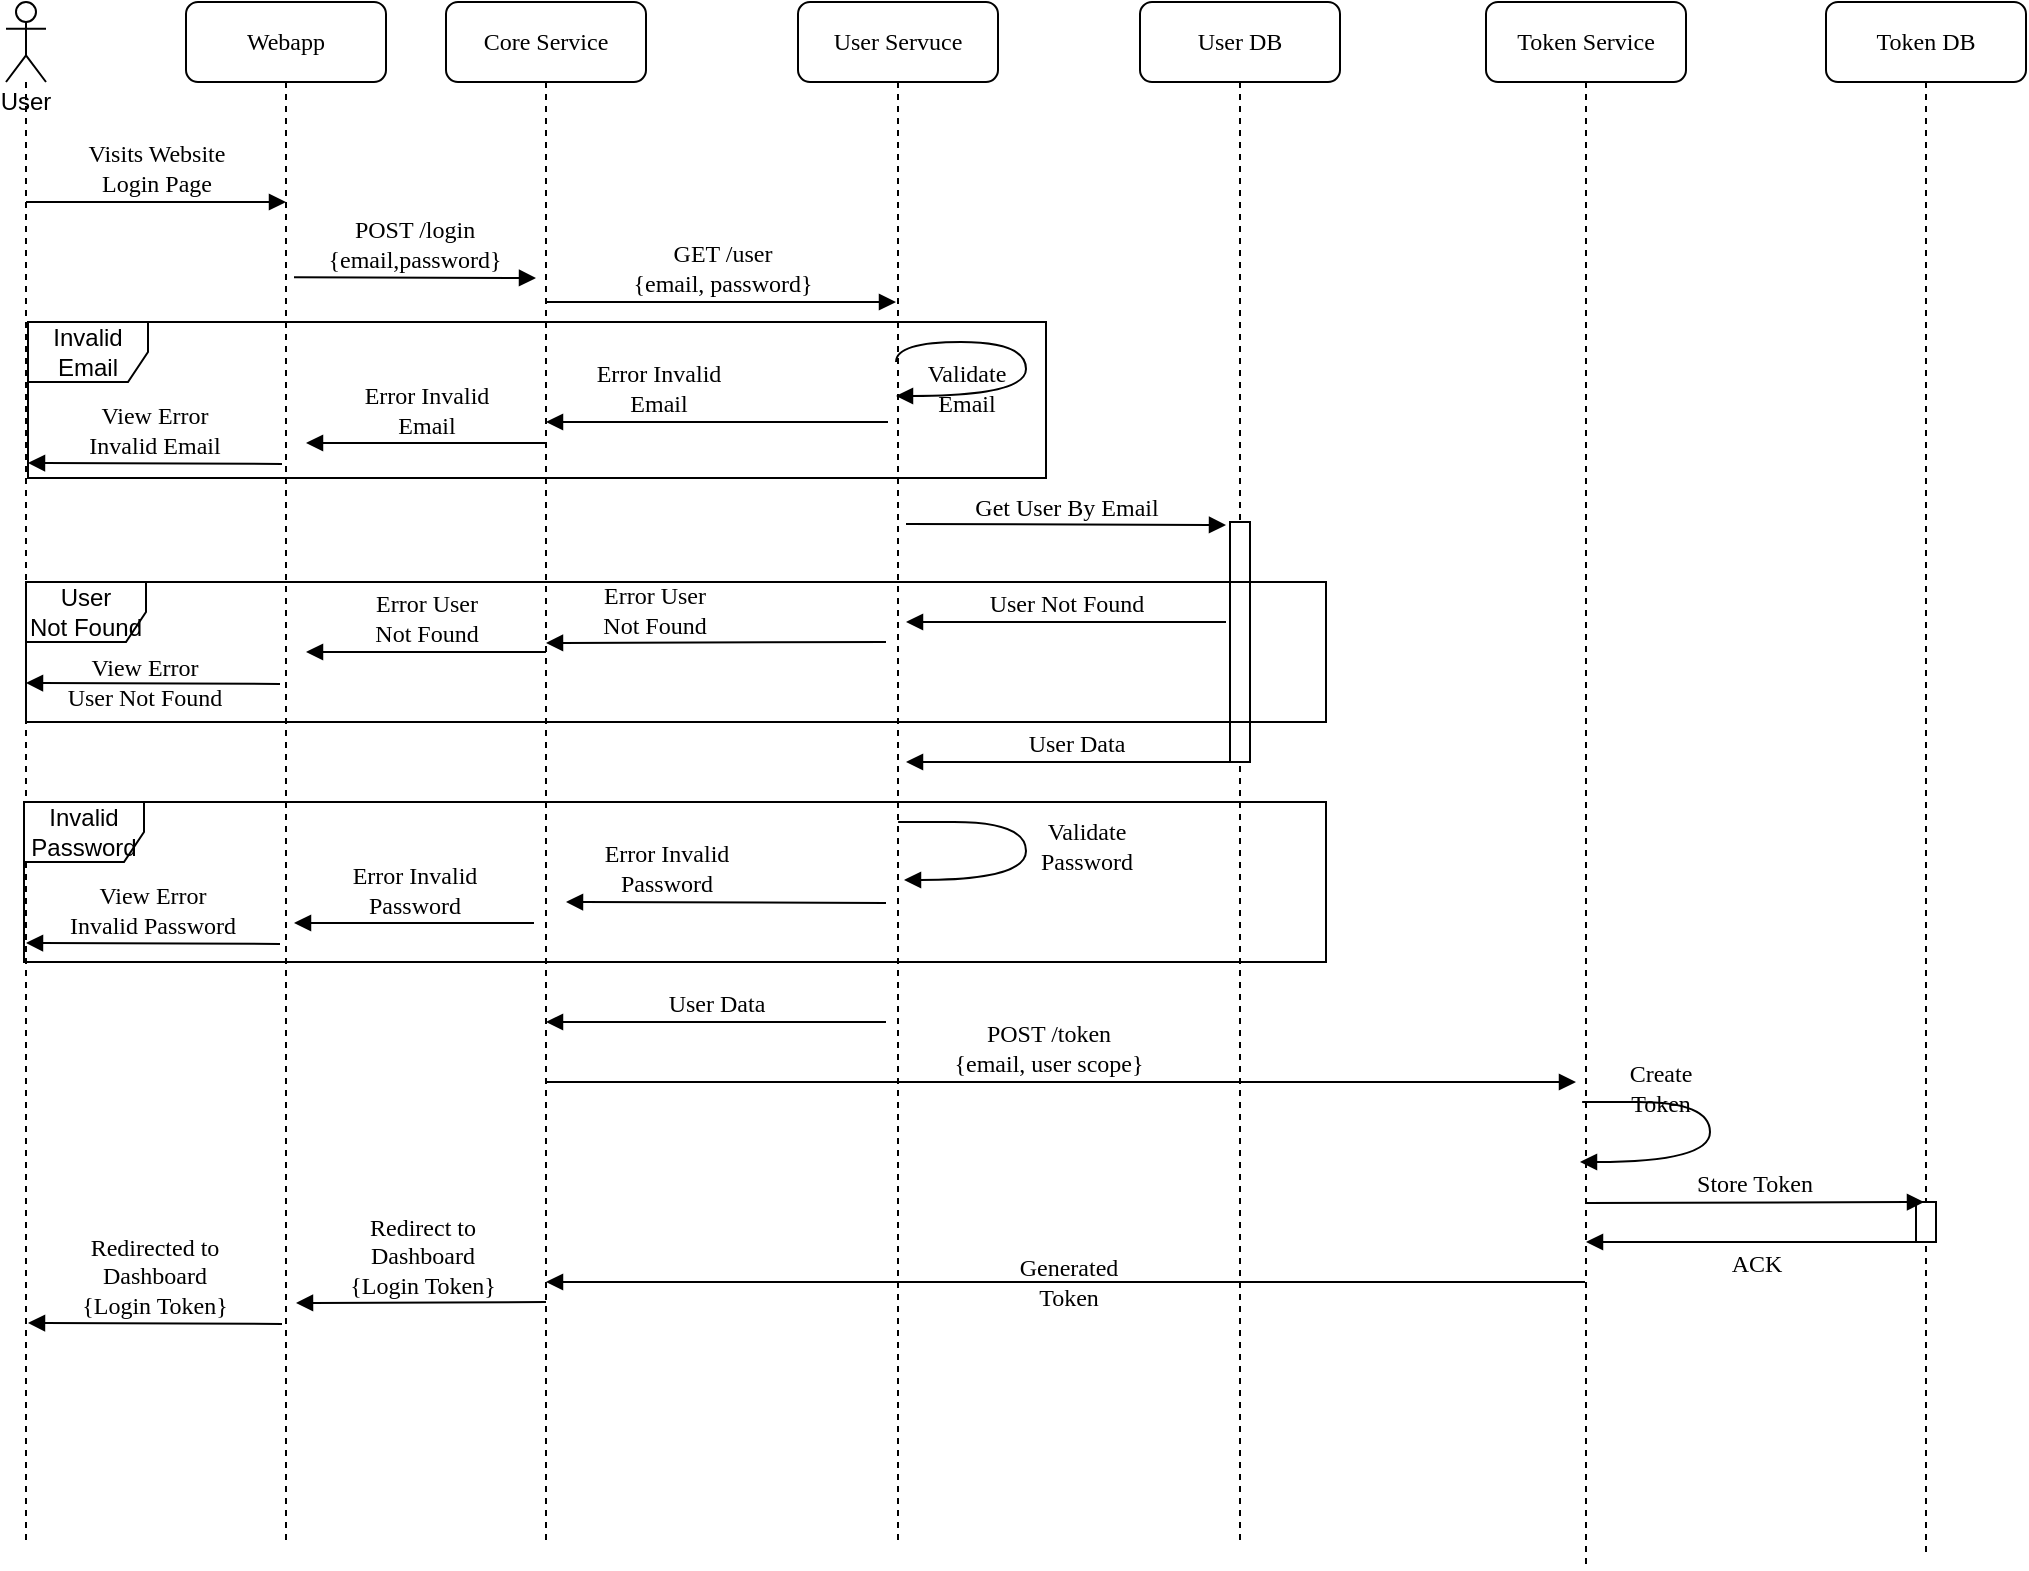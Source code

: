 <mxfile version="15.1.3" type="device"><diagram name="Page-1" id="13e1069c-82ec-6db2-03f1-153e76fe0fe0"><mxGraphModel dx="828" dy="504" grid="1" gridSize="10" guides="1" tooltips="1" connect="1" arrows="1" fold="1" page="1" pageScale="1" pageWidth="1100" pageHeight="850" background="none" math="0" shadow="0"><root><mxCell id="0"/><mxCell id="1" parent="0"/><mxCell id="_l4ycs-YZmb7Kuohm7oJ-2" value="User" style="shape=umlLifeline;participant=umlActor;perimeter=lifelinePerimeter;whiteSpace=wrap;html=1;container=1;collapsible=0;recursiveResize=0;verticalAlign=top;spacingTop=36;outlineConnect=0;" parent="1" vertex="1"><mxGeometry x="40" y="90" width="20" height="770" as="geometry"/></mxCell><mxCell id="_l4ycs-YZmb7Kuohm7oJ-3" value="Webapp" style="shape=umlLifeline;perimeter=lifelinePerimeter;whiteSpace=wrap;html=1;container=1;collapsible=0;recursiveResize=0;outlineConnect=0;rounded=1;shadow=0;comic=0;labelBackgroundColor=none;strokeWidth=1;fontFamily=Verdana;fontSize=12;align=center;" parent="1" vertex="1"><mxGeometry x="130" y="90" width="100" height="770" as="geometry"/></mxCell><mxCell id="_l4ycs-YZmb7Kuohm7oJ-5" value="Visits Website&lt;br&gt;Login Page" style="html=1;verticalAlign=bottom;endArrow=block;entryX=0;entryY=0;labelBackgroundColor=none;fontFamily=Verdana;fontSize=12;edgeStyle=elbowEdgeStyle;elbow=vertical;" parent="1" edge="1"><mxGeometry relative="1" as="geometry"><mxPoint x="50" y="190" as="sourcePoint"/><mxPoint x="180" y="190" as="targetPoint"/></mxGeometry></mxCell><mxCell id="_l4ycs-YZmb7Kuohm7oJ-7" value="Core Service" style="shape=umlLifeline;perimeter=lifelinePerimeter;whiteSpace=wrap;html=1;container=1;collapsible=0;recursiveResize=0;outlineConnect=0;rounded=1;shadow=0;comic=0;labelBackgroundColor=none;strokeWidth=1;fontFamily=Verdana;fontSize=12;align=center;" parent="1" vertex="1"><mxGeometry x="260" y="90" width="100" height="770" as="geometry"/></mxCell><mxCell id="_l4ycs-YZmb7Kuohm7oJ-9" value="POST /login&lt;br&gt;{email,password}" style="html=1;verticalAlign=bottom;endArrow=block;labelBackgroundColor=none;fontFamily=Verdana;fontSize=12;edgeStyle=elbowEdgeStyle;elbow=vertical;exitX=0.9;exitY=0.066;exitDx=0;exitDy=0;exitPerimeter=0;" parent="1" edge="1"><mxGeometry relative="1" as="geometry"><mxPoint x="184" y="227.58" as="sourcePoint"/><mxPoint x="305" y="228" as="targetPoint"/></mxGeometry></mxCell><mxCell id="_l4ycs-YZmb7Kuohm7oJ-14" value="User Servuce" style="shape=umlLifeline;perimeter=lifelinePerimeter;whiteSpace=wrap;html=1;container=1;collapsible=0;recursiveResize=0;outlineConnect=0;rounded=1;shadow=0;comic=0;labelBackgroundColor=none;strokeWidth=1;fontFamily=Verdana;fontSize=12;align=center;" parent="1" vertex="1"><mxGeometry x="436" y="90" width="100" height="770" as="geometry"/></mxCell><mxCell id="_l4ycs-YZmb7Kuohm7oJ-24" value="Validate&lt;br&gt;Email" style="html=1;verticalAlign=bottom;endArrow=block;labelBackgroundColor=none;fontFamily=Verdana;fontSize=12;elbow=vertical;edgeStyle=orthogonalEdgeStyle;curved=1;" parent="_l4ycs-YZmb7Kuohm7oJ-14" edge="1"><mxGeometry x="0.581" y="13" relative="1" as="geometry"><mxPoint x="49" y="180" as="sourcePoint"/><mxPoint x="49" y="197" as="targetPoint"/><Array as="points"><mxPoint x="49" y="170"/><mxPoint x="114" y="170"/><mxPoint x="114" y="197"/></Array><mxPoint as="offset"/></mxGeometry></mxCell><mxCell id="_l4ycs-YZmb7Kuohm7oJ-16" value="GET /user&lt;br&gt;{email, password}" style="html=1;verticalAlign=bottom;endArrow=block;labelBackgroundColor=none;fontFamily=Verdana;fontSize=12;edgeStyle=elbowEdgeStyle;elbow=vertical;entryX=0.4;entryY=0.007;entryDx=0;entryDy=0;entryPerimeter=0;" parent="1" source="_l4ycs-YZmb7Kuohm7oJ-7" edge="1"><mxGeometry relative="1" as="geometry"><mxPoint x="320" y="260.0" as="sourcePoint"/><mxPoint x="485" y="240.63" as="targetPoint"/><Array as="points"><mxPoint x="410" y="240"/></Array></mxGeometry></mxCell><mxCell id="_l4ycs-YZmb7Kuohm7oJ-18" value="User DB" style="shape=umlLifeline;perimeter=lifelinePerimeter;whiteSpace=wrap;html=1;container=1;collapsible=0;recursiveResize=0;outlineConnect=0;rounded=1;shadow=0;comic=0;labelBackgroundColor=none;strokeWidth=1;fontFamily=Verdana;fontSize=12;align=center;" parent="1" vertex="1"><mxGeometry x="607" y="90" width="100" height="770" as="geometry"/></mxCell><mxCell id="_l4ycs-YZmb7Kuohm7oJ-19" value="" style="html=1;points=[];perimeter=orthogonalPerimeter;rounded=0;shadow=0;comic=0;labelBackgroundColor=none;strokeWidth=1;fontFamily=Verdana;fontSize=12;align=center;" parent="_l4ycs-YZmb7Kuohm7oJ-18" vertex="1"><mxGeometry x="45" y="260" width="10" height="120" as="geometry"/></mxCell><mxCell id="_l4ycs-YZmb7Kuohm7oJ-26" value="Error Invalid&lt;br&gt;Email" style="html=1;verticalAlign=bottom;endArrow=block;labelBackgroundColor=none;fontFamily=Verdana;fontSize=12;edgeStyle=elbowEdgeStyle;elbow=vertical;" parent="1" edge="1"><mxGeometry x="0.345" relative="1" as="geometry"><mxPoint x="481" y="300" as="sourcePoint"/><mxPoint x="310" y="300" as="targetPoint"/><Array as="points"/><mxPoint as="offset"/></mxGeometry></mxCell><mxCell id="_l4ycs-YZmb7Kuohm7oJ-27" value="Error Invalid&lt;br&gt;Email" style="html=1;verticalAlign=bottom;endArrow=block;labelBackgroundColor=none;fontFamily=Verdana;fontSize=12;edgeStyle=elbowEdgeStyle;elbow=vertical;" parent="1" edge="1"><mxGeometry relative="1" as="geometry"><mxPoint x="310" y="310.5" as="sourcePoint"/><mxPoint x="190" y="310" as="targetPoint"/><Array as="points"/></mxGeometry></mxCell><mxCell id="_l4ycs-YZmb7Kuohm7oJ-29" value="View Error&lt;br&gt;Invalid Email" style="html=1;verticalAlign=bottom;endArrow=block;labelBackgroundColor=none;fontFamily=Verdana;fontSize=12;edgeStyle=elbowEdgeStyle;elbow=vertical;exitX=0.2;exitY=0.434;exitDx=0;exitDy=0;exitPerimeter=0;" parent="1" edge="1"><mxGeometry relative="1" as="geometry"><mxPoint x="178" y="320.96" as="sourcePoint"/><mxPoint x="51" y="320" as="targetPoint"/><Array as="points"/></mxGeometry></mxCell><mxCell id="_l4ycs-YZmb7Kuohm7oJ-32" value="User&lt;br&gt;Not Found" style="shape=umlFrame;whiteSpace=wrap;html=1;" parent="1" vertex="1"><mxGeometry x="50" y="380" width="650" height="70" as="geometry"/></mxCell><mxCell id="_l4ycs-YZmb7Kuohm7oJ-34" value="Get User By Email" style="html=1;verticalAlign=bottom;endArrow=block;labelBackgroundColor=none;fontFamily=Verdana;fontSize=12;edgeStyle=elbowEdgeStyle;elbow=vertical;exitX=1.1;exitY=0.127;exitDx=0;exitDy=0;exitPerimeter=0;" parent="1" edge="1"><mxGeometry relative="1" as="geometry"><mxPoint x="490" y="351.0" as="sourcePoint"/><mxPoint x="650" y="352" as="targetPoint"/></mxGeometry></mxCell><mxCell id="_l4ycs-YZmb7Kuohm7oJ-35" value="User Not Found" style="html=1;verticalAlign=bottom;endArrow=block;labelBackgroundColor=none;fontFamily=Verdana;fontSize=12;edgeStyle=elbowEdgeStyle;elbow=vertical;" parent="1" edge="1"><mxGeometry relative="1" as="geometry"><mxPoint x="650" y="400" as="sourcePoint"/><mxPoint x="490" y="400" as="targetPoint"/></mxGeometry></mxCell><mxCell id="_l4ycs-YZmb7Kuohm7oJ-36" value="Error User&lt;br&gt;Not Found" style="html=1;verticalAlign=bottom;endArrow=block;labelBackgroundColor=none;fontFamily=Verdana;fontSize=12;edgeStyle=elbowEdgeStyle;elbow=vertical;" parent="1" edge="1"><mxGeometry x="0.375" relative="1" as="geometry"><mxPoint x="480" y="410" as="sourcePoint"/><mxPoint x="310" y="410.5" as="targetPoint"/><mxPoint as="offset"/></mxGeometry></mxCell><mxCell id="_l4ycs-YZmb7Kuohm7oJ-40" value="User Data" style="html=1;verticalAlign=bottom;endArrow=block;labelBackgroundColor=none;fontFamily=Verdana;fontSize=12;edgeStyle=elbowEdgeStyle;elbow=vertical;" parent="1" edge="1"><mxGeometry relative="1" as="geometry"><mxPoint x="660" y="470" as="sourcePoint"/><mxPoint x="490" y="470" as="targetPoint"/></mxGeometry></mxCell><mxCell id="_l4ycs-YZmb7Kuohm7oJ-41" value="User Data" style="html=1;verticalAlign=bottom;endArrow=block;labelBackgroundColor=none;fontFamily=Verdana;fontSize=12;edgeStyle=elbowEdgeStyle;elbow=vertical;" parent="1" target="_l4ycs-YZmb7Kuohm7oJ-7" edge="1"><mxGeometry relative="1" as="geometry"><mxPoint x="480" y="600" as="sourcePoint"/><mxPoint x="320" y="600" as="targetPoint"/><mxPoint as="offset"/></mxGeometry></mxCell><mxCell id="_l4ycs-YZmb7Kuohm7oJ-38" value="Invalid&lt;br&gt;Password" style="shape=umlFrame;whiteSpace=wrap;html=1;" parent="1" vertex="1"><mxGeometry x="49" y="490" width="651" height="80" as="geometry"/></mxCell><mxCell id="_l4ycs-YZmb7Kuohm7oJ-45" value="Token Service" style="shape=umlLifeline;perimeter=lifelinePerimeter;whiteSpace=wrap;html=1;container=1;collapsible=0;recursiveResize=0;outlineConnect=0;rounded=1;shadow=0;comic=0;labelBackgroundColor=none;strokeWidth=1;fontFamily=Verdana;fontSize=12;align=center;" parent="1" vertex="1"><mxGeometry x="780" y="90" width="100" height="783" as="geometry"/></mxCell><mxCell id="_l4ycs-YZmb7Kuohm7oJ-49" value="Error Invalid&lt;br&gt;Password" style="html=1;verticalAlign=bottom;endArrow=block;labelBackgroundColor=none;fontFamily=Verdana;fontSize=12;edgeStyle=elbowEdgeStyle;elbow=vertical;" parent="1" edge="1"><mxGeometry relative="1" as="geometry"><mxPoint x="304" y="550.5" as="sourcePoint"/><mxPoint x="184" y="550" as="targetPoint"/><Array as="points"/></mxGeometry></mxCell><mxCell id="_l4ycs-YZmb7Kuohm7oJ-50" value="View Error&lt;br&gt;Invalid Password" style="html=1;verticalAlign=bottom;endArrow=block;labelBackgroundColor=none;fontFamily=Verdana;fontSize=12;edgeStyle=elbowEdgeStyle;elbow=vertical;exitX=0.2;exitY=0.434;exitDx=0;exitDy=0;exitPerimeter=0;" parent="1" edge="1"><mxGeometry relative="1" as="geometry"><mxPoint x="177" y="560.96" as="sourcePoint"/><mxPoint x="50" y="560" as="targetPoint"/><Array as="points"/></mxGeometry></mxCell><mxCell id="_l4ycs-YZmb7Kuohm7oJ-51" value="POST /token&lt;br&gt;{email, user scope}" style="html=1;verticalAlign=bottom;endArrow=block;labelBackgroundColor=none;fontFamily=Verdana;fontSize=12;edgeStyle=elbowEdgeStyle;elbow=vertical;" parent="1" source="_l4ycs-YZmb7Kuohm7oJ-7" edge="1"><mxGeometry x="-0.028" relative="1" as="geometry"><mxPoint x="320" y="630" as="sourcePoint"/><mxPoint x="825" y="630" as="targetPoint"/><mxPoint as="offset"/></mxGeometry></mxCell><mxCell id="_l4ycs-YZmb7Kuohm7oJ-52" value="Generated&lt;br&gt;Token" style="html=1;verticalAlign=bottom;endArrow=block;labelBackgroundColor=none;fontFamily=Verdana;fontSize=12;edgeStyle=elbowEdgeStyle;elbow=vertical;" parent="1" source="_l4ycs-YZmb7Kuohm7oJ-45" target="_l4ycs-YZmb7Kuohm7oJ-7" edge="1"><mxGeometry y="17" relative="1" as="geometry"><mxPoint x="821" y="812" as="sourcePoint"/><mxPoint x="316" y="812" as="targetPoint"/><mxPoint x="1" as="offset"/><Array as="points"><mxPoint x="640" y="730"/></Array></mxGeometry></mxCell><mxCell id="_l4ycs-YZmb7Kuohm7oJ-53" value="Create&lt;br&gt;Token" style="html=1;verticalAlign=bottom;endArrow=block;labelBackgroundColor=none;fontFamily=Verdana;fontSize=12;elbow=vertical;edgeStyle=orthogonalEdgeStyle;curved=1;" parent="1" edge="1"><mxGeometry x="-0.351" y="-10" relative="1" as="geometry"><mxPoint x="831" y="640" as="sourcePoint"/><mxPoint x="827" y="670" as="targetPoint"/><Array as="points"><mxPoint x="820" y="640"/><mxPoint x="892" y="640"/><mxPoint x="892" y="678"/></Array><mxPoint as="offset"/></mxGeometry></mxCell><mxCell id="_l4ycs-YZmb7Kuohm7oJ-54" value="Token DB" style="shape=umlLifeline;perimeter=lifelinePerimeter;whiteSpace=wrap;html=1;container=1;collapsible=0;recursiveResize=0;outlineConnect=0;rounded=1;shadow=0;comic=0;labelBackgroundColor=none;strokeWidth=1;fontFamily=Verdana;fontSize=12;align=center;" parent="1" vertex="1"><mxGeometry x="950" y="90" width="100" height="778" as="geometry"/></mxCell><mxCell id="_l4ycs-YZmb7Kuohm7oJ-55" value="" style="html=1;points=[];perimeter=orthogonalPerimeter;rounded=0;shadow=0;comic=0;labelBackgroundColor=none;strokeWidth=1;fontFamily=Verdana;fontSize=12;align=center;" parent="_l4ycs-YZmb7Kuohm7oJ-54" vertex="1"><mxGeometry x="45" y="600" width="10" height="20" as="geometry"/></mxCell><mxCell id="_l4ycs-YZmb7Kuohm7oJ-56" value="Store Token" style="html=1;verticalAlign=bottom;endArrow=block;labelBackgroundColor=none;fontFamily=Verdana;fontSize=12;edgeStyle=elbowEdgeStyle;elbow=vertical;entryX=0.4;entryY=0;entryDx=0;entryDy=0;entryPerimeter=0;" parent="1" target="_l4ycs-YZmb7Kuohm7oJ-55" edge="1"><mxGeometry relative="1" as="geometry"><mxPoint x="830" y="690.48" as="sourcePoint"/><mxPoint x="990" y="690" as="targetPoint"/></mxGeometry></mxCell><mxCell id="_l4ycs-YZmb7Kuohm7oJ-57" value="ACK" style="html=1;verticalAlign=bottom;endArrow=block;labelBackgroundColor=none;fontFamily=Verdana;fontSize=12;edgeStyle=elbowEdgeStyle;elbow=vertical;" parent="1" target="_l4ycs-YZmb7Kuohm7oJ-45" edge="1"><mxGeometry y="20" relative="1" as="geometry"><mxPoint x="1000" y="710" as="sourcePoint"/><mxPoint x="840" y="710" as="targetPoint"/><mxPoint as="offset"/></mxGeometry></mxCell><mxCell id="_l4ycs-YZmb7Kuohm7oJ-59" value="Redirect to&lt;br&gt;Dashboard&lt;br&gt;{Login Token}" style="html=1;verticalAlign=bottom;endArrow=block;labelBackgroundColor=none;fontFamily=Verdana;fontSize=12;edgeStyle=elbowEdgeStyle;elbow=vertical;" parent="1" edge="1"><mxGeometry relative="1" as="geometry"><mxPoint x="310" y="740" as="sourcePoint"/><mxPoint x="185" y="740.5" as="targetPoint"/><Array as="points"/></mxGeometry></mxCell><mxCell id="_l4ycs-YZmb7Kuohm7oJ-60" value="Redirected to&lt;br&gt;Dashboard&lt;br&gt;{Login Token}" style="html=1;verticalAlign=bottom;endArrow=block;labelBackgroundColor=none;fontFamily=Verdana;fontSize=12;edgeStyle=elbowEdgeStyle;elbow=vertical;exitX=0.2;exitY=0.434;exitDx=0;exitDy=0;exitPerimeter=0;" parent="1" edge="1"><mxGeometry relative="1" as="geometry"><mxPoint x="178" y="750.96" as="sourcePoint"/><mxPoint x="51" y="750" as="targetPoint"/><Array as="points"/></mxGeometry></mxCell><mxCell id="_l4ycs-YZmb7Kuohm7oJ-61" value="Validate&lt;br&gt;Password" style="html=1;verticalAlign=bottom;endArrow=block;labelBackgroundColor=none;fontFamily=Verdana;fontSize=12;elbow=vertical;edgeStyle=orthogonalEdgeStyle;curved=1;" parent="1" edge="1"><mxGeometry x="0.295" y="-30" relative="1" as="geometry"><mxPoint x="489" y="500" as="sourcePoint"/><mxPoint x="489" y="529" as="targetPoint"/><Array as="points"><mxPoint x="478" y="500"/><mxPoint x="550" y="500"/><mxPoint x="550" y="538"/></Array><mxPoint x="30" y="30" as="offset"/></mxGeometry></mxCell><mxCell id="_l4ycs-YZmb7Kuohm7oJ-63" value="Error Invalid&lt;br&gt;Password" style="html=1;verticalAlign=bottom;endArrow=block;labelBackgroundColor=none;fontFamily=Verdana;fontSize=12;edgeStyle=elbowEdgeStyle;elbow=vertical;" parent="1" edge="1"><mxGeometry x="0.377" relative="1" as="geometry"><mxPoint x="480" y="540.5" as="sourcePoint"/><mxPoint x="320" y="540" as="targetPoint"/><Array as="points"><mxPoint x="500" y="540"/></Array><mxPoint as="offset"/></mxGeometry></mxCell><mxCell id="_l4ycs-YZmb7Kuohm7oJ-68" value="Error User&lt;br&gt;Not Found" style="html=1;verticalAlign=bottom;endArrow=block;labelBackgroundColor=none;fontFamily=Verdana;fontSize=12;edgeStyle=elbowEdgeStyle;elbow=vertical;" parent="1" edge="1"><mxGeometry relative="1" as="geometry"><mxPoint x="310" y="415" as="sourcePoint"/><mxPoint x="190" y="414.5" as="targetPoint"/><Array as="points"/></mxGeometry></mxCell><mxCell id="_l4ycs-YZmb7Kuohm7oJ-69" value="View Error&lt;br&gt;User Not Found" style="html=1;verticalAlign=bottom;endArrow=block;labelBackgroundColor=none;fontFamily=Verdana;fontSize=12;edgeStyle=elbowEdgeStyle;elbow=vertical;exitX=0.2;exitY=0.434;exitDx=0;exitDy=0;exitPerimeter=0;" parent="1" edge="1"><mxGeometry x="0.062" y="16" relative="1" as="geometry"><mxPoint x="177" y="430.96" as="sourcePoint"/><mxPoint x="50" y="430" as="targetPoint"/><Array as="points"/><mxPoint as="offset"/></mxGeometry></mxCell><mxCell id="_l4ycs-YZmb7Kuohm7oJ-17" value="Invalid&lt;br&gt;Email" style="shape=umlFrame;whiteSpace=wrap;html=1;" parent="1" vertex="1"><mxGeometry x="51" y="250" width="509" height="78" as="geometry"/></mxCell></root></mxGraphModel></diagram></mxfile>